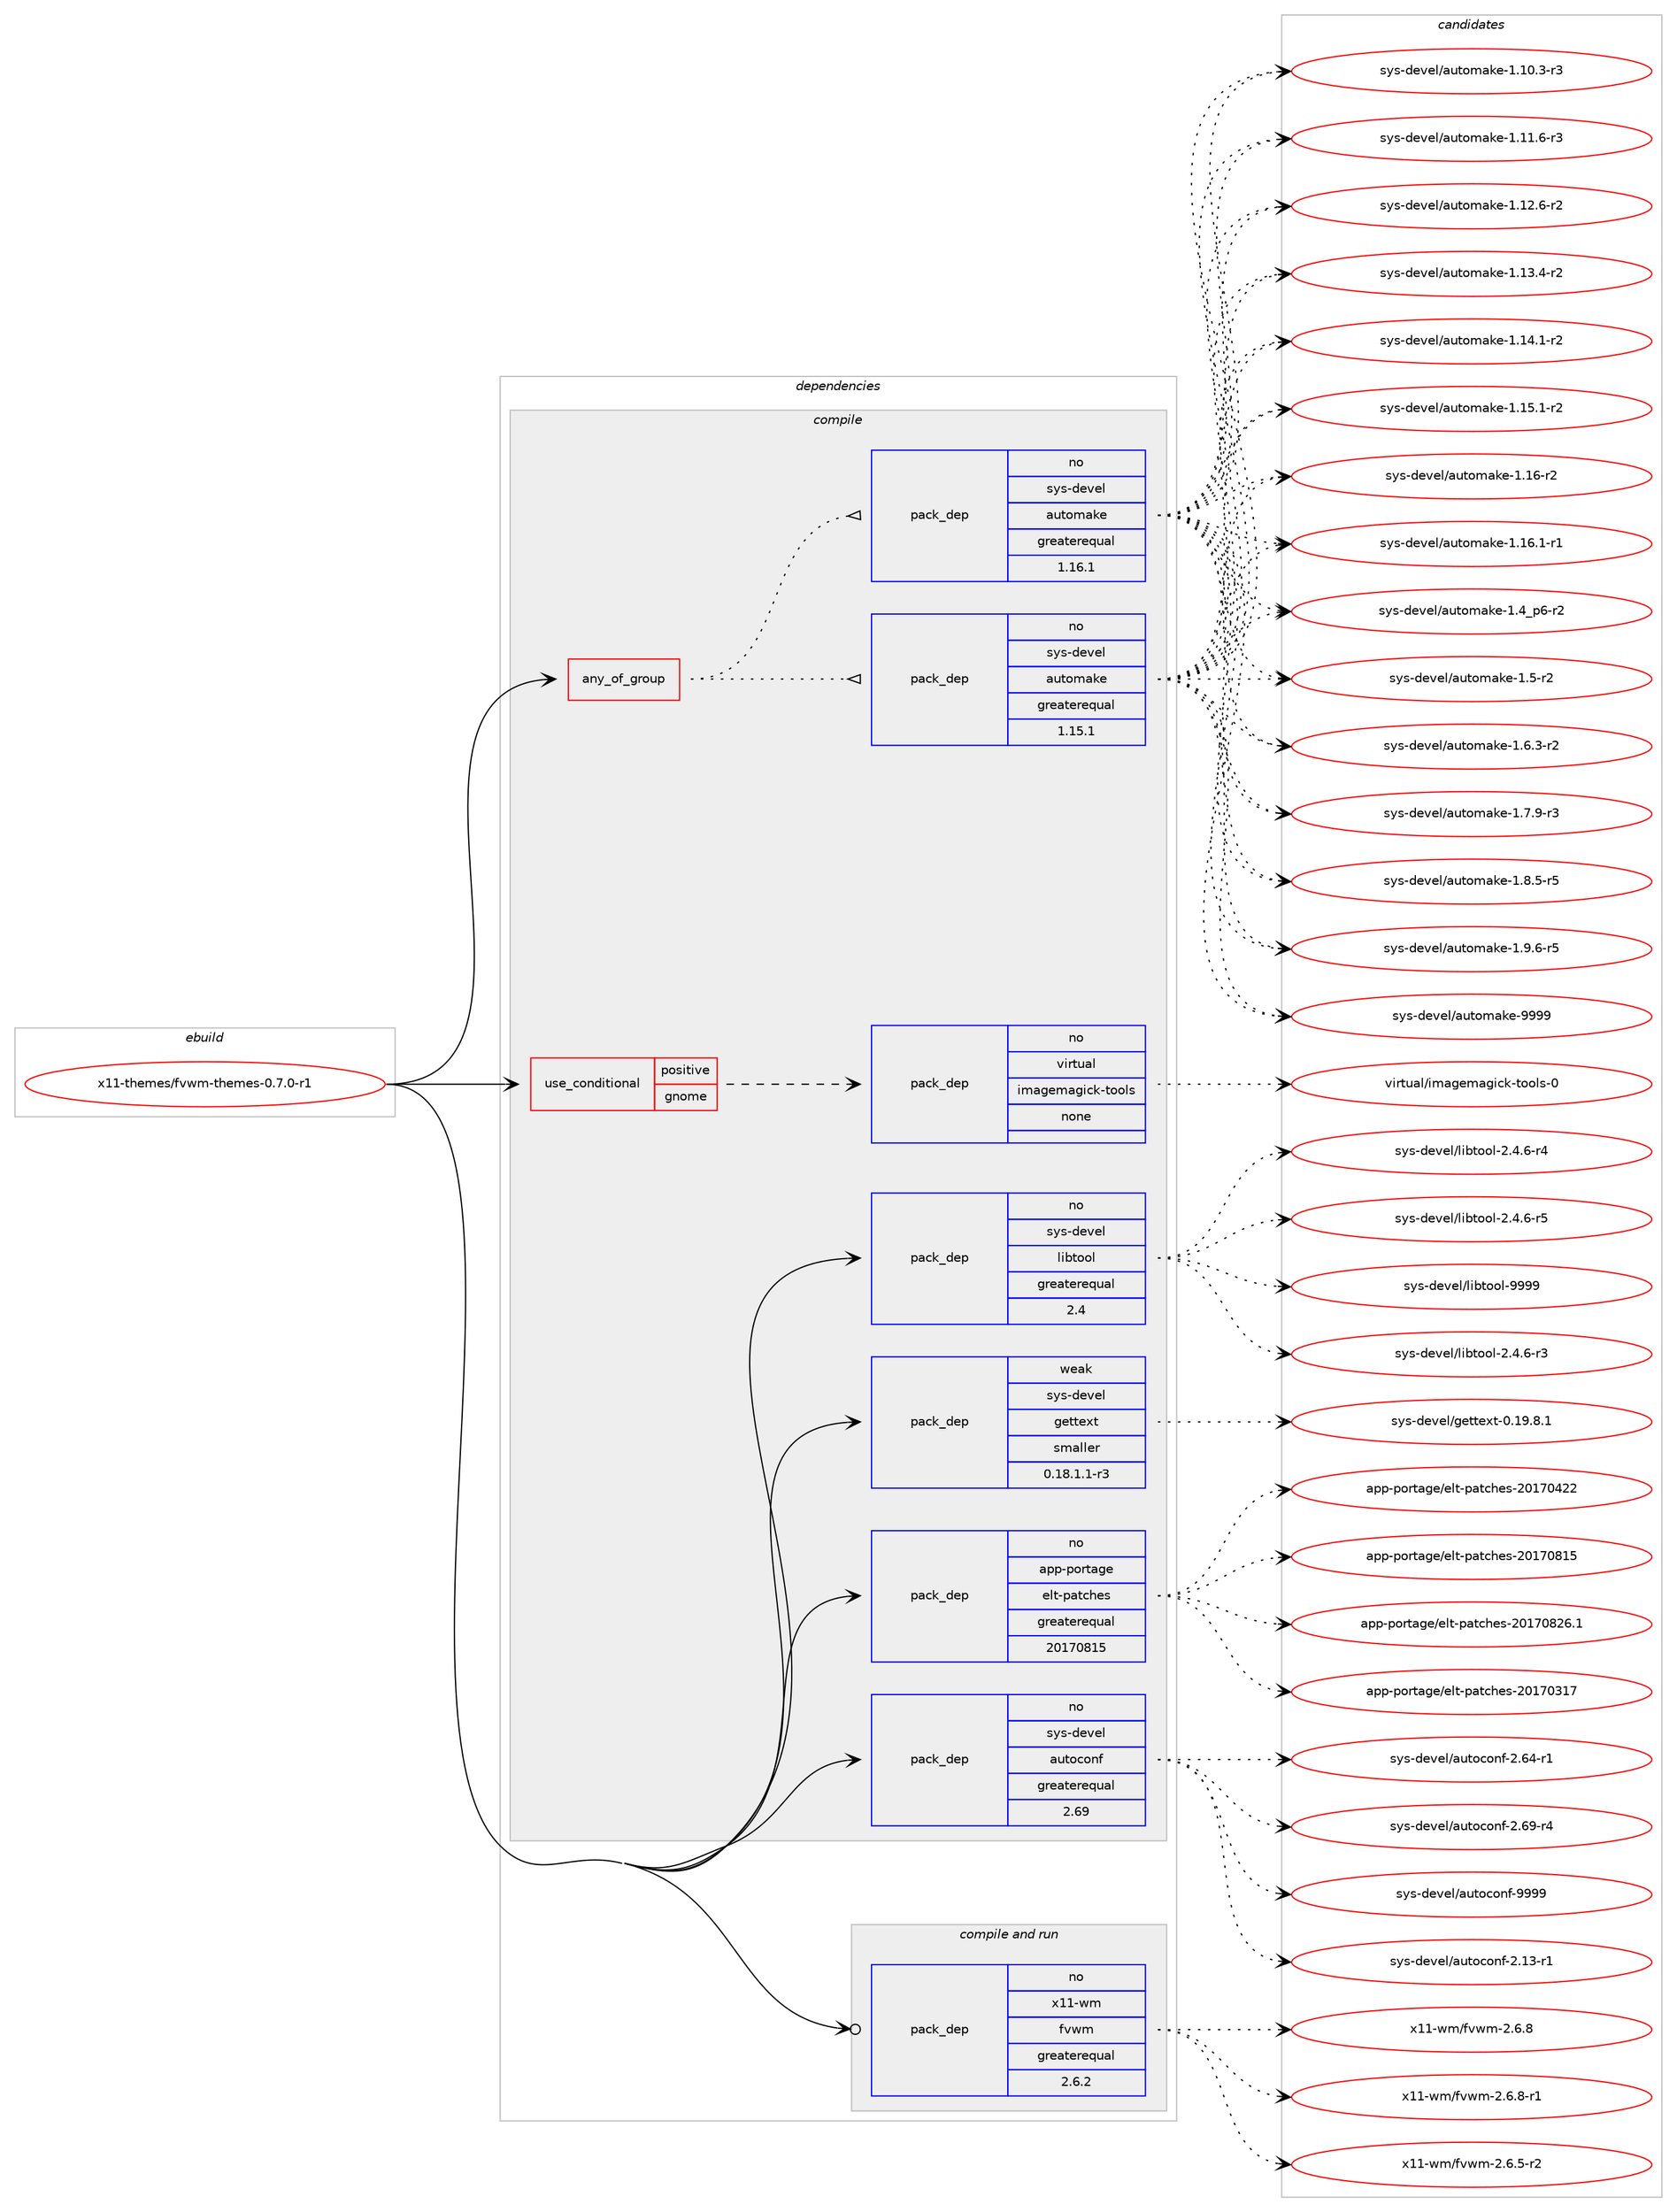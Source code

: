 digraph prolog {

# *************
# Graph options
# *************

newrank=true;
concentrate=true;
compound=true;
graph [rankdir=LR,fontname=Helvetica,fontsize=10,ranksep=1.5];#, ranksep=2.5, nodesep=0.2];
edge  [arrowhead=vee];
node  [fontname=Helvetica,fontsize=10];

# **********
# The ebuild
# **********

subgraph cluster_leftcol {
color=gray;
rank=same;
label=<<i>ebuild</i>>;
id [label="x11-themes/fvwm-themes-0.7.0-r1", color=red, width=4, href="../x11-themes/fvwm-themes-0.7.0-r1.svg"];
}

# ****************
# The dependencies
# ****************

subgraph cluster_midcol {
color=gray;
label=<<i>dependencies</i>>;
subgraph cluster_compile {
fillcolor="#eeeeee";
style=filled;
label=<<i>compile</i>>;
subgraph any28824 {
dependency1768889 [label=<<TABLE BORDER="0" CELLBORDER="1" CELLSPACING="0" CELLPADDING="4"><TR><TD CELLPADDING="10">any_of_group</TD></TR></TABLE>>, shape=none, color=red];subgraph pack1271880 {
dependency1768890 [label=<<TABLE BORDER="0" CELLBORDER="1" CELLSPACING="0" CELLPADDING="4" WIDTH="220"><TR><TD ROWSPAN="6" CELLPADDING="30">pack_dep</TD></TR><TR><TD WIDTH="110">no</TD></TR><TR><TD>sys-devel</TD></TR><TR><TD>automake</TD></TR><TR><TD>greaterequal</TD></TR><TR><TD>1.16.1</TD></TR></TABLE>>, shape=none, color=blue];
}
dependency1768889:e -> dependency1768890:w [weight=20,style="dotted",arrowhead="oinv"];
subgraph pack1271881 {
dependency1768891 [label=<<TABLE BORDER="0" CELLBORDER="1" CELLSPACING="0" CELLPADDING="4" WIDTH="220"><TR><TD ROWSPAN="6" CELLPADDING="30">pack_dep</TD></TR><TR><TD WIDTH="110">no</TD></TR><TR><TD>sys-devel</TD></TR><TR><TD>automake</TD></TR><TR><TD>greaterequal</TD></TR><TR><TD>1.15.1</TD></TR></TABLE>>, shape=none, color=blue];
}
dependency1768889:e -> dependency1768891:w [weight=20,style="dotted",arrowhead="oinv"];
}
id:e -> dependency1768889:w [weight=20,style="solid",arrowhead="vee"];
subgraph cond467174 {
dependency1768892 [label=<<TABLE BORDER="0" CELLBORDER="1" CELLSPACING="0" CELLPADDING="4"><TR><TD ROWSPAN="3" CELLPADDING="10">use_conditional</TD></TR><TR><TD>positive</TD></TR><TR><TD>gnome</TD></TR></TABLE>>, shape=none, color=red];
subgraph pack1271882 {
dependency1768893 [label=<<TABLE BORDER="0" CELLBORDER="1" CELLSPACING="0" CELLPADDING="4" WIDTH="220"><TR><TD ROWSPAN="6" CELLPADDING="30">pack_dep</TD></TR><TR><TD WIDTH="110">no</TD></TR><TR><TD>virtual</TD></TR><TR><TD>imagemagick-tools</TD></TR><TR><TD>none</TD></TR><TR><TD></TD></TR></TABLE>>, shape=none, color=blue];
}
dependency1768892:e -> dependency1768893:w [weight=20,style="dashed",arrowhead="vee"];
}
id:e -> dependency1768892:w [weight=20,style="solid",arrowhead="vee"];
subgraph pack1271883 {
dependency1768894 [label=<<TABLE BORDER="0" CELLBORDER="1" CELLSPACING="0" CELLPADDING="4" WIDTH="220"><TR><TD ROWSPAN="6" CELLPADDING="30">pack_dep</TD></TR><TR><TD WIDTH="110">no</TD></TR><TR><TD>app-portage</TD></TR><TR><TD>elt-patches</TD></TR><TR><TD>greaterequal</TD></TR><TR><TD>20170815</TD></TR></TABLE>>, shape=none, color=blue];
}
id:e -> dependency1768894:w [weight=20,style="solid",arrowhead="vee"];
subgraph pack1271884 {
dependency1768895 [label=<<TABLE BORDER="0" CELLBORDER="1" CELLSPACING="0" CELLPADDING="4" WIDTH="220"><TR><TD ROWSPAN="6" CELLPADDING="30">pack_dep</TD></TR><TR><TD WIDTH="110">no</TD></TR><TR><TD>sys-devel</TD></TR><TR><TD>autoconf</TD></TR><TR><TD>greaterequal</TD></TR><TR><TD>2.69</TD></TR></TABLE>>, shape=none, color=blue];
}
id:e -> dependency1768895:w [weight=20,style="solid",arrowhead="vee"];
subgraph pack1271885 {
dependency1768896 [label=<<TABLE BORDER="0" CELLBORDER="1" CELLSPACING="0" CELLPADDING="4" WIDTH="220"><TR><TD ROWSPAN="6" CELLPADDING="30">pack_dep</TD></TR><TR><TD WIDTH="110">no</TD></TR><TR><TD>sys-devel</TD></TR><TR><TD>libtool</TD></TR><TR><TD>greaterequal</TD></TR><TR><TD>2.4</TD></TR></TABLE>>, shape=none, color=blue];
}
id:e -> dependency1768896:w [weight=20,style="solid",arrowhead="vee"];
subgraph pack1271886 {
dependency1768897 [label=<<TABLE BORDER="0" CELLBORDER="1" CELLSPACING="0" CELLPADDING="4" WIDTH="220"><TR><TD ROWSPAN="6" CELLPADDING="30">pack_dep</TD></TR><TR><TD WIDTH="110">weak</TD></TR><TR><TD>sys-devel</TD></TR><TR><TD>gettext</TD></TR><TR><TD>smaller</TD></TR><TR><TD>0.18.1.1-r3</TD></TR></TABLE>>, shape=none, color=blue];
}
id:e -> dependency1768897:w [weight=20,style="solid",arrowhead="vee"];
}
subgraph cluster_compileandrun {
fillcolor="#eeeeee";
style=filled;
label=<<i>compile and run</i>>;
subgraph pack1271887 {
dependency1768898 [label=<<TABLE BORDER="0" CELLBORDER="1" CELLSPACING="0" CELLPADDING="4" WIDTH="220"><TR><TD ROWSPAN="6" CELLPADDING="30">pack_dep</TD></TR><TR><TD WIDTH="110">no</TD></TR><TR><TD>x11-wm</TD></TR><TR><TD>fvwm</TD></TR><TR><TD>greaterequal</TD></TR><TR><TD>2.6.2</TD></TR></TABLE>>, shape=none, color=blue];
}
id:e -> dependency1768898:w [weight=20,style="solid",arrowhead="odotvee"];
}
subgraph cluster_run {
fillcolor="#eeeeee";
style=filled;
label=<<i>run</i>>;
}
}

# **************
# The candidates
# **************

subgraph cluster_choices {
rank=same;
color=gray;
label=<<i>candidates</i>>;

subgraph choice1271880 {
color=black;
nodesep=1;
choice11512111545100101118101108479711711611110997107101454946494846514511451 [label="sys-devel/automake-1.10.3-r3", color=red, width=4,href="../sys-devel/automake-1.10.3-r3.svg"];
choice11512111545100101118101108479711711611110997107101454946494946544511451 [label="sys-devel/automake-1.11.6-r3", color=red, width=4,href="../sys-devel/automake-1.11.6-r3.svg"];
choice11512111545100101118101108479711711611110997107101454946495046544511450 [label="sys-devel/automake-1.12.6-r2", color=red, width=4,href="../sys-devel/automake-1.12.6-r2.svg"];
choice11512111545100101118101108479711711611110997107101454946495146524511450 [label="sys-devel/automake-1.13.4-r2", color=red, width=4,href="../sys-devel/automake-1.13.4-r2.svg"];
choice11512111545100101118101108479711711611110997107101454946495246494511450 [label="sys-devel/automake-1.14.1-r2", color=red, width=4,href="../sys-devel/automake-1.14.1-r2.svg"];
choice11512111545100101118101108479711711611110997107101454946495346494511450 [label="sys-devel/automake-1.15.1-r2", color=red, width=4,href="../sys-devel/automake-1.15.1-r2.svg"];
choice1151211154510010111810110847971171161111099710710145494649544511450 [label="sys-devel/automake-1.16-r2", color=red, width=4,href="../sys-devel/automake-1.16-r2.svg"];
choice11512111545100101118101108479711711611110997107101454946495446494511449 [label="sys-devel/automake-1.16.1-r1", color=red, width=4,href="../sys-devel/automake-1.16.1-r1.svg"];
choice115121115451001011181011084797117116111109971071014549465295112544511450 [label="sys-devel/automake-1.4_p6-r2", color=red, width=4,href="../sys-devel/automake-1.4_p6-r2.svg"];
choice11512111545100101118101108479711711611110997107101454946534511450 [label="sys-devel/automake-1.5-r2", color=red, width=4,href="../sys-devel/automake-1.5-r2.svg"];
choice115121115451001011181011084797117116111109971071014549465446514511450 [label="sys-devel/automake-1.6.3-r2", color=red, width=4,href="../sys-devel/automake-1.6.3-r2.svg"];
choice115121115451001011181011084797117116111109971071014549465546574511451 [label="sys-devel/automake-1.7.9-r3", color=red, width=4,href="../sys-devel/automake-1.7.9-r3.svg"];
choice115121115451001011181011084797117116111109971071014549465646534511453 [label="sys-devel/automake-1.8.5-r5", color=red, width=4,href="../sys-devel/automake-1.8.5-r5.svg"];
choice115121115451001011181011084797117116111109971071014549465746544511453 [label="sys-devel/automake-1.9.6-r5", color=red, width=4,href="../sys-devel/automake-1.9.6-r5.svg"];
choice115121115451001011181011084797117116111109971071014557575757 [label="sys-devel/automake-9999", color=red, width=4,href="../sys-devel/automake-9999.svg"];
dependency1768890:e -> choice11512111545100101118101108479711711611110997107101454946494846514511451:w [style=dotted,weight="100"];
dependency1768890:e -> choice11512111545100101118101108479711711611110997107101454946494946544511451:w [style=dotted,weight="100"];
dependency1768890:e -> choice11512111545100101118101108479711711611110997107101454946495046544511450:w [style=dotted,weight="100"];
dependency1768890:e -> choice11512111545100101118101108479711711611110997107101454946495146524511450:w [style=dotted,weight="100"];
dependency1768890:e -> choice11512111545100101118101108479711711611110997107101454946495246494511450:w [style=dotted,weight="100"];
dependency1768890:e -> choice11512111545100101118101108479711711611110997107101454946495346494511450:w [style=dotted,weight="100"];
dependency1768890:e -> choice1151211154510010111810110847971171161111099710710145494649544511450:w [style=dotted,weight="100"];
dependency1768890:e -> choice11512111545100101118101108479711711611110997107101454946495446494511449:w [style=dotted,weight="100"];
dependency1768890:e -> choice115121115451001011181011084797117116111109971071014549465295112544511450:w [style=dotted,weight="100"];
dependency1768890:e -> choice11512111545100101118101108479711711611110997107101454946534511450:w [style=dotted,weight="100"];
dependency1768890:e -> choice115121115451001011181011084797117116111109971071014549465446514511450:w [style=dotted,weight="100"];
dependency1768890:e -> choice115121115451001011181011084797117116111109971071014549465546574511451:w [style=dotted,weight="100"];
dependency1768890:e -> choice115121115451001011181011084797117116111109971071014549465646534511453:w [style=dotted,weight="100"];
dependency1768890:e -> choice115121115451001011181011084797117116111109971071014549465746544511453:w [style=dotted,weight="100"];
dependency1768890:e -> choice115121115451001011181011084797117116111109971071014557575757:w [style=dotted,weight="100"];
}
subgraph choice1271881 {
color=black;
nodesep=1;
choice11512111545100101118101108479711711611110997107101454946494846514511451 [label="sys-devel/automake-1.10.3-r3", color=red, width=4,href="../sys-devel/automake-1.10.3-r3.svg"];
choice11512111545100101118101108479711711611110997107101454946494946544511451 [label="sys-devel/automake-1.11.6-r3", color=red, width=4,href="../sys-devel/automake-1.11.6-r3.svg"];
choice11512111545100101118101108479711711611110997107101454946495046544511450 [label="sys-devel/automake-1.12.6-r2", color=red, width=4,href="../sys-devel/automake-1.12.6-r2.svg"];
choice11512111545100101118101108479711711611110997107101454946495146524511450 [label="sys-devel/automake-1.13.4-r2", color=red, width=4,href="../sys-devel/automake-1.13.4-r2.svg"];
choice11512111545100101118101108479711711611110997107101454946495246494511450 [label="sys-devel/automake-1.14.1-r2", color=red, width=4,href="../sys-devel/automake-1.14.1-r2.svg"];
choice11512111545100101118101108479711711611110997107101454946495346494511450 [label="sys-devel/automake-1.15.1-r2", color=red, width=4,href="../sys-devel/automake-1.15.1-r2.svg"];
choice1151211154510010111810110847971171161111099710710145494649544511450 [label="sys-devel/automake-1.16-r2", color=red, width=4,href="../sys-devel/automake-1.16-r2.svg"];
choice11512111545100101118101108479711711611110997107101454946495446494511449 [label="sys-devel/automake-1.16.1-r1", color=red, width=4,href="../sys-devel/automake-1.16.1-r1.svg"];
choice115121115451001011181011084797117116111109971071014549465295112544511450 [label="sys-devel/automake-1.4_p6-r2", color=red, width=4,href="../sys-devel/automake-1.4_p6-r2.svg"];
choice11512111545100101118101108479711711611110997107101454946534511450 [label="sys-devel/automake-1.5-r2", color=red, width=4,href="../sys-devel/automake-1.5-r2.svg"];
choice115121115451001011181011084797117116111109971071014549465446514511450 [label="sys-devel/automake-1.6.3-r2", color=red, width=4,href="../sys-devel/automake-1.6.3-r2.svg"];
choice115121115451001011181011084797117116111109971071014549465546574511451 [label="sys-devel/automake-1.7.9-r3", color=red, width=4,href="../sys-devel/automake-1.7.9-r3.svg"];
choice115121115451001011181011084797117116111109971071014549465646534511453 [label="sys-devel/automake-1.8.5-r5", color=red, width=4,href="../sys-devel/automake-1.8.5-r5.svg"];
choice115121115451001011181011084797117116111109971071014549465746544511453 [label="sys-devel/automake-1.9.6-r5", color=red, width=4,href="../sys-devel/automake-1.9.6-r5.svg"];
choice115121115451001011181011084797117116111109971071014557575757 [label="sys-devel/automake-9999", color=red, width=4,href="../sys-devel/automake-9999.svg"];
dependency1768891:e -> choice11512111545100101118101108479711711611110997107101454946494846514511451:w [style=dotted,weight="100"];
dependency1768891:e -> choice11512111545100101118101108479711711611110997107101454946494946544511451:w [style=dotted,weight="100"];
dependency1768891:e -> choice11512111545100101118101108479711711611110997107101454946495046544511450:w [style=dotted,weight="100"];
dependency1768891:e -> choice11512111545100101118101108479711711611110997107101454946495146524511450:w [style=dotted,weight="100"];
dependency1768891:e -> choice11512111545100101118101108479711711611110997107101454946495246494511450:w [style=dotted,weight="100"];
dependency1768891:e -> choice11512111545100101118101108479711711611110997107101454946495346494511450:w [style=dotted,weight="100"];
dependency1768891:e -> choice1151211154510010111810110847971171161111099710710145494649544511450:w [style=dotted,weight="100"];
dependency1768891:e -> choice11512111545100101118101108479711711611110997107101454946495446494511449:w [style=dotted,weight="100"];
dependency1768891:e -> choice115121115451001011181011084797117116111109971071014549465295112544511450:w [style=dotted,weight="100"];
dependency1768891:e -> choice11512111545100101118101108479711711611110997107101454946534511450:w [style=dotted,weight="100"];
dependency1768891:e -> choice115121115451001011181011084797117116111109971071014549465446514511450:w [style=dotted,weight="100"];
dependency1768891:e -> choice115121115451001011181011084797117116111109971071014549465546574511451:w [style=dotted,weight="100"];
dependency1768891:e -> choice115121115451001011181011084797117116111109971071014549465646534511453:w [style=dotted,weight="100"];
dependency1768891:e -> choice115121115451001011181011084797117116111109971071014549465746544511453:w [style=dotted,weight="100"];
dependency1768891:e -> choice115121115451001011181011084797117116111109971071014557575757:w [style=dotted,weight="100"];
}
subgraph choice1271882 {
color=black;
nodesep=1;
choice1181051141161179710847105109971031011099710310599107451161111111081154548 [label="virtual/imagemagick-tools-0", color=red, width=4,href="../virtual/imagemagick-tools-0.svg"];
dependency1768893:e -> choice1181051141161179710847105109971031011099710310599107451161111111081154548:w [style=dotted,weight="100"];
}
subgraph choice1271883 {
color=black;
nodesep=1;
choice97112112451121111141169710310147101108116451129711699104101115455048495548514955 [label="app-portage/elt-patches-20170317", color=red, width=4,href="../app-portage/elt-patches-20170317.svg"];
choice97112112451121111141169710310147101108116451129711699104101115455048495548525050 [label="app-portage/elt-patches-20170422", color=red, width=4,href="../app-portage/elt-patches-20170422.svg"];
choice97112112451121111141169710310147101108116451129711699104101115455048495548564953 [label="app-portage/elt-patches-20170815", color=red, width=4,href="../app-portage/elt-patches-20170815.svg"];
choice971121124511211111411697103101471011081164511297116991041011154550484955485650544649 [label="app-portage/elt-patches-20170826.1", color=red, width=4,href="../app-portage/elt-patches-20170826.1.svg"];
dependency1768894:e -> choice97112112451121111141169710310147101108116451129711699104101115455048495548514955:w [style=dotted,weight="100"];
dependency1768894:e -> choice97112112451121111141169710310147101108116451129711699104101115455048495548525050:w [style=dotted,weight="100"];
dependency1768894:e -> choice97112112451121111141169710310147101108116451129711699104101115455048495548564953:w [style=dotted,weight="100"];
dependency1768894:e -> choice971121124511211111411697103101471011081164511297116991041011154550484955485650544649:w [style=dotted,weight="100"];
}
subgraph choice1271884 {
color=black;
nodesep=1;
choice1151211154510010111810110847971171161119911111010245504649514511449 [label="sys-devel/autoconf-2.13-r1", color=red, width=4,href="../sys-devel/autoconf-2.13-r1.svg"];
choice1151211154510010111810110847971171161119911111010245504654524511449 [label="sys-devel/autoconf-2.64-r1", color=red, width=4,href="../sys-devel/autoconf-2.64-r1.svg"];
choice1151211154510010111810110847971171161119911111010245504654574511452 [label="sys-devel/autoconf-2.69-r4", color=red, width=4,href="../sys-devel/autoconf-2.69-r4.svg"];
choice115121115451001011181011084797117116111991111101024557575757 [label="sys-devel/autoconf-9999", color=red, width=4,href="../sys-devel/autoconf-9999.svg"];
dependency1768895:e -> choice1151211154510010111810110847971171161119911111010245504649514511449:w [style=dotted,weight="100"];
dependency1768895:e -> choice1151211154510010111810110847971171161119911111010245504654524511449:w [style=dotted,weight="100"];
dependency1768895:e -> choice1151211154510010111810110847971171161119911111010245504654574511452:w [style=dotted,weight="100"];
dependency1768895:e -> choice115121115451001011181011084797117116111991111101024557575757:w [style=dotted,weight="100"];
}
subgraph choice1271885 {
color=black;
nodesep=1;
choice1151211154510010111810110847108105981161111111084550465246544511451 [label="sys-devel/libtool-2.4.6-r3", color=red, width=4,href="../sys-devel/libtool-2.4.6-r3.svg"];
choice1151211154510010111810110847108105981161111111084550465246544511452 [label="sys-devel/libtool-2.4.6-r4", color=red, width=4,href="../sys-devel/libtool-2.4.6-r4.svg"];
choice1151211154510010111810110847108105981161111111084550465246544511453 [label="sys-devel/libtool-2.4.6-r5", color=red, width=4,href="../sys-devel/libtool-2.4.6-r5.svg"];
choice1151211154510010111810110847108105981161111111084557575757 [label="sys-devel/libtool-9999", color=red, width=4,href="../sys-devel/libtool-9999.svg"];
dependency1768896:e -> choice1151211154510010111810110847108105981161111111084550465246544511451:w [style=dotted,weight="100"];
dependency1768896:e -> choice1151211154510010111810110847108105981161111111084550465246544511452:w [style=dotted,weight="100"];
dependency1768896:e -> choice1151211154510010111810110847108105981161111111084550465246544511453:w [style=dotted,weight="100"];
dependency1768896:e -> choice1151211154510010111810110847108105981161111111084557575757:w [style=dotted,weight="100"];
}
subgraph choice1271886 {
color=black;
nodesep=1;
choice1151211154510010111810110847103101116116101120116454846495746564649 [label="sys-devel/gettext-0.19.8.1", color=red, width=4,href="../sys-devel/gettext-0.19.8.1.svg"];
dependency1768897:e -> choice1151211154510010111810110847103101116116101120116454846495746564649:w [style=dotted,weight="100"];
}
subgraph choice1271887 {
color=black;
nodesep=1;
choice120494945119109471021181191094550465446534511450 [label="x11-wm/fvwm-2.6.5-r2", color=red, width=4,href="../x11-wm/fvwm-2.6.5-r2.svg"];
choice12049494511910947102118119109455046544656 [label="x11-wm/fvwm-2.6.8", color=red, width=4,href="../x11-wm/fvwm-2.6.8.svg"];
choice120494945119109471021181191094550465446564511449 [label="x11-wm/fvwm-2.6.8-r1", color=red, width=4,href="../x11-wm/fvwm-2.6.8-r1.svg"];
dependency1768898:e -> choice120494945119109471021181191094550465446534511450:w [style=dotted,weight="100"];
dependency1768898:e -> choice12049494511910947102118119109455046544656:w [style=dotted,weight="100"];
dependency1768898:e -> choice120494945119109471021181191094550465446564511449:w [style=dotted,weight="100"];
}
}

}
